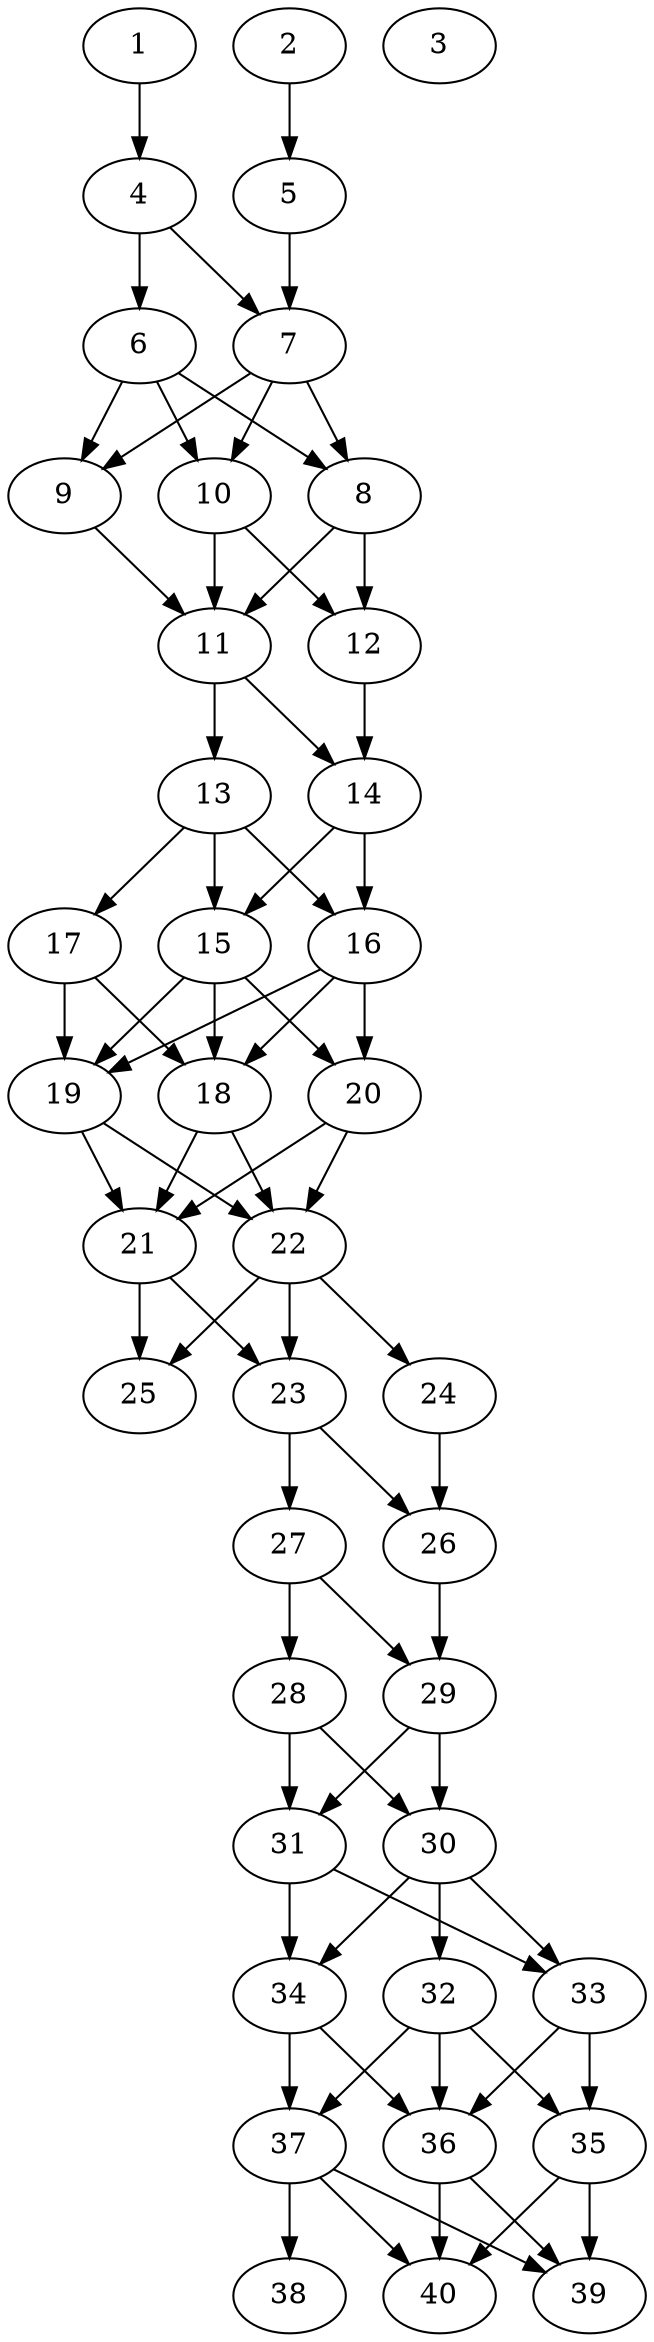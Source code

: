 // DAG automatically generated by daggen at Thu Oct  3 14:06:50 2019
// ./daggen --dot -n 40 --ccr 0.5 --fat 0.3 --regular 0.7 --density 0.9 --mindata 5242880 --maxdata 52428800 
digraph G {
  1 [size="50386944", alpha="0.06", expect_size="25193472"] 
  1 -> 4 [size ="25193472"]
  2 [size="71135232", alpha="0.15", expect_size="35567616"] 
  2 -> 5 [size ="35567616"]
  3 [size="46309376", alpha="0.12", expect_size="23154688"] 
  4 [size="30959616", alpha="0.00", expect_size="15479808"] 
  4 -> 6 [size ="15479808"]
  4 -> 7 [size ="15479808"]
  5 [size="19560448", alpha="0.11", expect_size="9780224"] 
  5 -> 7 [size ="9780224"]
  6 [size="15818752", alpha="0.19", expect_size="7909376"] 
  6 -> 8 [size ="7909376"]
  6 -> 9 [size ="7909376"]
  6 -> 10 [size ="7909376"]
  7 [size="79417344", alpha="0.02", expect_size="39708672"] 
  7 -> 8 [size ="39708672"]
  7 -> 9 [size ="39708672"]
  7 -> 10 [size ="39708672"]
  8 [size="62748672", alpha="0.09", expect_size="31374336"] 
  8 -> 11 [size ="31374336"]
  8 -> 12 [size ="31374336"]
  9 [size="39913472", alpha="0.12", expect_size="19956736"] 
  9 -> 11 [size ="19956736"]
  10 [size="61857792", alpha="0.09", expect_size="30928896"] 
  10 -> 11 [size ="30928896"]
  10 -> 12 [size ="30928896"]
  11 [size="44894208", alpha="0.04", expect_size="22447104"] 
  11 -> 13 [size ="22447104"]
  11 -> 14 [size ="22447104"]
  12 [size="74188800", alpha="0.11", expect_size="37094400"] 
  12 -> 14 [size ="37094400"]
  13 [size="50450432", alpha="0.13", expect_size="25225216"] 
  13 -> 15 [size ="25225216"]
  13 -> 16 [size ="25225216"]
  13 -> 17 [size ="25225216"]
  14 [size="11186176", alpha="0.13", expect_size="5593088"] 
  14 -> 15 [size ="5593088"]
  14 -> 16 [size ="5593088"]
  15 [size="11833344", alpha="0.15", expect_size="5916672"] 
  15 -> 18 [size ="5916672"]
  15 -> 19 [size ="5916672"]
  15 -> 20 [size ="5916672"]
  16 [size="65239040", alpha="0.03", expect_size="32619520"] 
  16 -> 18 [size ="32619520"]
  16 -> 19 [size ="32619520"]
  16 -> 20 [size ="32619520"]
  17 [size="61050880", alpha="0.20", expect_size="30525440"] 
  17 -> 18 [size ="30525440"]
  17 -> 19 [size ="30525440"]
  18 [size="70473728", alpha="0.10", expect_size="35236864"] 
  18 -> 21 [size ="35236864"]
  18 -> 22 [size ="35236864"]
  19 [size="19341312", alpha="0.05", expect_size="9670656"] 
  19 -> 21 [size ="9670656"]
  19 -> 22 [size ="9670656"]
  20 [size="77871104", alpha="0.12", expect_size="38935552"] 
  20 -> 21 [size ="38935552"]
  20 -> 22 [size ="38935552"]
  21 [size="24502272", alpha="0.07", expect_size="12251136"] 
  21 -> 23 [size ="12251136"]
  21 -> 25 [size ="12251136"]
  22 [size="45668352", alpha="0.15", expect_size="22834176"] 
  22 -> 23 [size ="22834176"]
  22 -> 24 [size ="22834176"]
  22 -> 25 [size ="22834176"]
  23 [size="97667072", alpha="0.10", expect_size="48833536"] 
  23 -> 26 [size ="48833536"]
  23 -> 27 [size ="48833536"]
  24 [size="66977792", alpha="0.10", expect_size="33488896"] 
  24 -> 26 [size ="33488896"]
  25 [size="35665920", alpha="0.12", expect_size="17832960"] 
  26 [size="11589632", alpha="0.15", expect_size="5794816"] 
  26 -> 29 [size ="5794816"]
  27 [size="26951680", alpha="0.12", expect_size="13475840"] 
  27 -> 28 [size ="13475840"]
  27 -> 29 [size ="13475840"]
  28 [size="26150912", alpha="0.01", expect_size="13075456"] 
  28 -> 30 [size ="13075456"]
  28 -> 31 [size ="13075456"]
  29 [size="74328064", alpha="0.16", expect_size="37164032"] 
  29 -> 30 [size ="37164032"]
  29 -> 31 [size ="37164032"]
  30 [size="99041280", alpha="0.01", expect_size="49520640"] 
  30 -> 32 [size ="49520640"]
  30 -> 33 [size ="49520640"]
  30 -> 34 [size ="49520640"]
  31 [size="60522496", alpha="0.14", expect_size="30261248"] 
  31 -> 33 [size ="30261248"]
  31 -> 34 [size ="30261248"]
  32 [size="93046784", alpha="0.01", expect_size="46523392"] 
  32 -> 35 [size ="46523392"]
  32 -> 36 [size ="46523392"]
  32 -> 37 [size ="46523392"]
  33 [size="68519936", alpha="0.16", expect_size="34259968"] 
  33 -> 35 [size ="34259968"]
  33 -> 36 [size ="34259968"]
  34 [size="22769664", alpha="0.11", expect_size="11384832"] 
  34 -> 36 [size ="11384832"]
  34 -> 37 [size ="11384832"]
  35 [size="70639616", alpha="0.06", expect_size="35319808"] 
  35 -> 39 [size ="35319808"]
  35 -> 40 [size ="35319808"]
  36 [size="32462848", alpha="0.13", expect_size="16231424"] 
  36 -> 39 [size ="16231424"]
  36 -> 40 [size ="16231424"]
  37 [size="102316032", alpha="0.11", expect_size="51158016"] 
  37 -> 38 [size ="51158016"]
  37 -> 39 [size ="51158016"]
  37 -> 40 [size ="51158016"]
  38 [size="66015232", alpha="0.02", expect_size="33007616"] 
  39 [size="70199296", alpha="0.14", expect_size="35099648"] 
  40 [size="49922048", alpha="0.00", expect_size="24961024"] 
}
